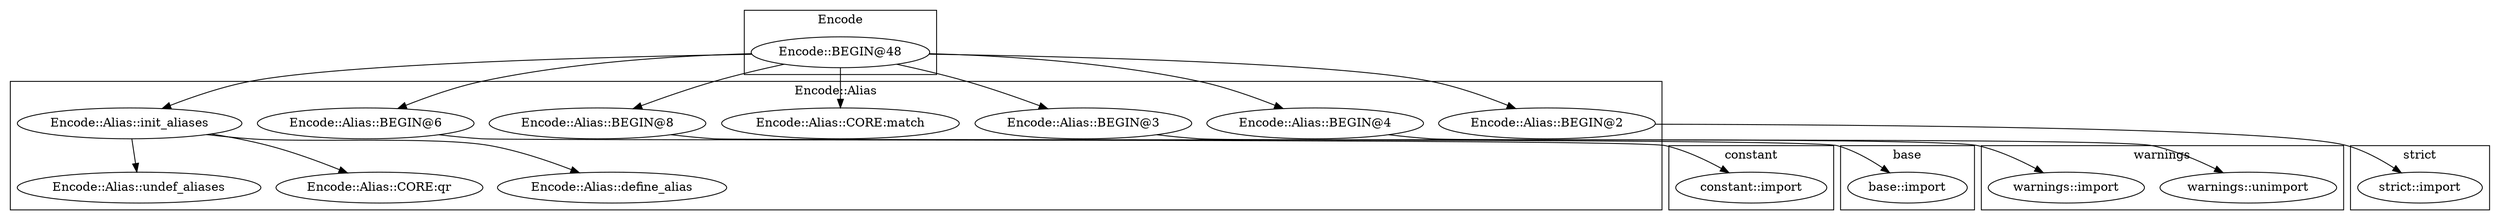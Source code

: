digraph {
graph [overlap=false]
subgraph cluster_Encode {
	label="Encode";
	"Encode::BEGIN@48";
}
subgraph cluster_base {
	label="base";
	"base::import";
}
subgraph cluster_warnings {
	label="warnings";
	"warnings::unimport";
	"warnings::import";
}
subgraph cluster_strict {
	label="strict";
	"strict::import";
}
subgraph cluster_constant {
	label="constant";
	"constant::import";
}
subgraph cluster_Encode_Alias {
	label="Encode::Alias";
	"Encode::Alias::BEGIN@6";
	"Encode::Alias::BEGIN@8";
	"Encode::Alias::undef_aliases";
	"Encode::Alias::CORE:qr";
	"Encode::Alias::BEGIN@3";
	"Encode::Alias::CORE:match";
	"Encode::Alias::BEGIN@4";
	"Encode::Alias::define_alias";
	"Encode::Alias::init_aliases";
	"Encode::Alias::BEGIN@2";
}
"Encode::BEGIN@48" -> "Encode::Alias::BEGIN@2";
"Encode::BEGIN@48" -> "Encode::Alias::BEGIN@8";
"Encode::Alias::init_aliases" -> "Encode::Alias::CORE:qr";
"Encode::Alias::BEGIN@4" -> "warnings::unimport";
"Encode::BEGIN@48" -> "Encode::Alias::BEGIN@3";
"Encode::Alias::BEGIN@6" -> "constant::import";
"Encode::Alias::init_aliases" -> "Encode::Alias::undef_aliases";
"Encode::Alias::BEGIN@8" -> "base::import";
"Encode::Alias::init_aliases" -> "Encode::Alias::define_alias";
"Encode::Alias::BEGIN@3" -> "warnings::import";
"Encode::BEGIN@48" -> "Encode::Alias::BEGIN@6";
"Encode::BEGIN@48" -> "Encode::Alias::CORE:match";
"Encode::BEGIN@48" -> "Encode::Alias::init_aliases";
"Encode::BEGIN@48" -> "Encode::Alias::BEGIN@4";
"Encode::Alias::BEGIN@2" -> "strict::import";
}

